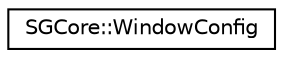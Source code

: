digraph "Graphical Class Hierarchy"
{
 // LATEX_PDF_SIZE
  edge [fontname="Helvetica",fontsize="10",labelfontname="Helvetica",labelfontsize="10"];
  node [fontname="Helvetica",fontsize="10",shape=record];
  rankdir="LR";
  Node0 [label="SGCore::WindowConfig",height=0.2,width=0.4,color="black", fillcolor="white", style="filled",URL="$classSGCore_1_1WindowConfig.html",tooltip=" "];
}
